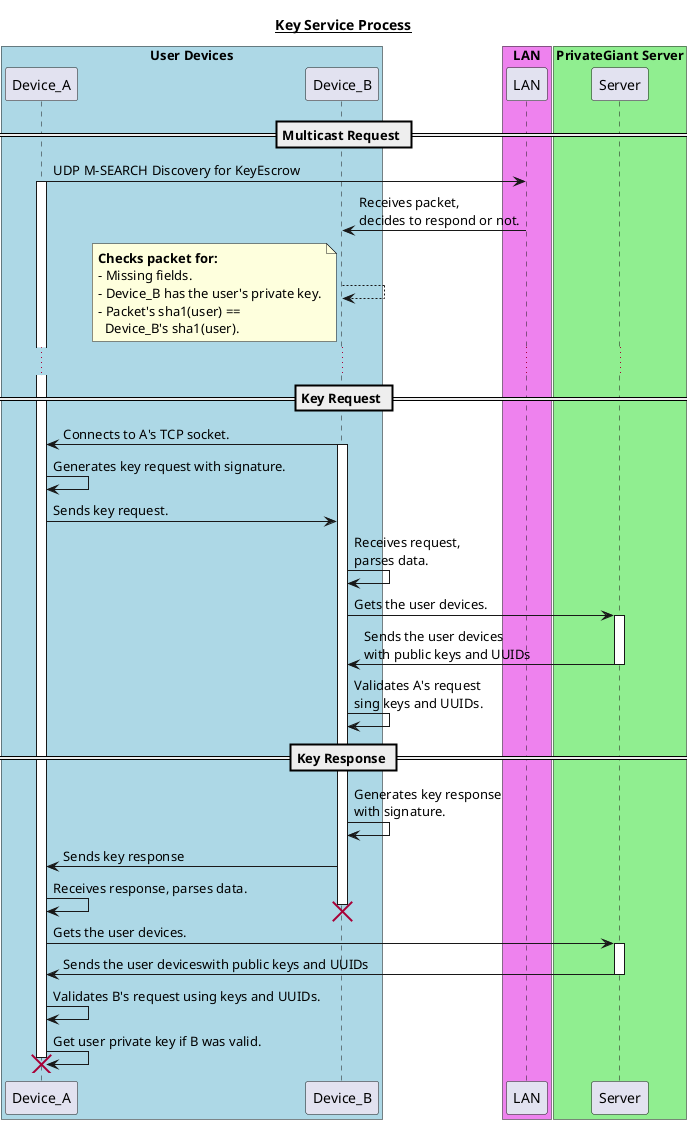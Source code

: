 @startuml
title : <u>Key Service Process</u>
box "User Devices" #LightBlue
	participant Device_A
	participant Device_B
end box	
box "LAN" #Violet
	participant LAN 
end box
box "PrivateGiant Server" #LightGreen
	participant Server
end box


== Multicast Request ==
	Device_A -> LAN : UDP M-SEARCH Discovery for KeyEscrow
	activate Device_A
	LAN -> Device_B : Receives packet,\ndecides to respond or not.
	Device_B --> Device_B : 
	note left
			**Checks packet for:**
			- Missing fields.
			- Device_B has the user's private key.
			- Packet's sha1(user) ==
			  Device_B's sha1(user).
	end note
...

== Key Request ==
	Device_B -> Device_A : Connects to A's TCP socket.
	activate Device_B
	Device_A -> Device_A : Generates key request with signature.
	Device_A -> Device_B : Sends key request.
	Device_B -> Device_B : Receives request,\nparses data.
	Device_B -> Server : Gets the user devices.
	activate Server
	Server -> Device_B : Sends the user devices\nwith public keys and UUIDs
	deactivate Server
	Device_B -> Device_B : Validates A's request\nsing keys and UUIDs.


== Key Response ==
	Device_B -> Device_B : Generates key response\nwith signature.
	Device_B -> Device_A : Sends key response
	Device_A -> Device_A : Receives response, parses data.
	destroy Device_B
	Device_A -> Server : Gets the user devices.
	activate Server
	Server -> Device_A : Sends the user deviceswith public keys and UUIDs
	deactivate Server
	Device_A -> Device_A : Validates B's request using keys and UUIDs.	
	Device_A -> Device_A : Get user private key if B was valid.
	destroy Device_A

@enduml
